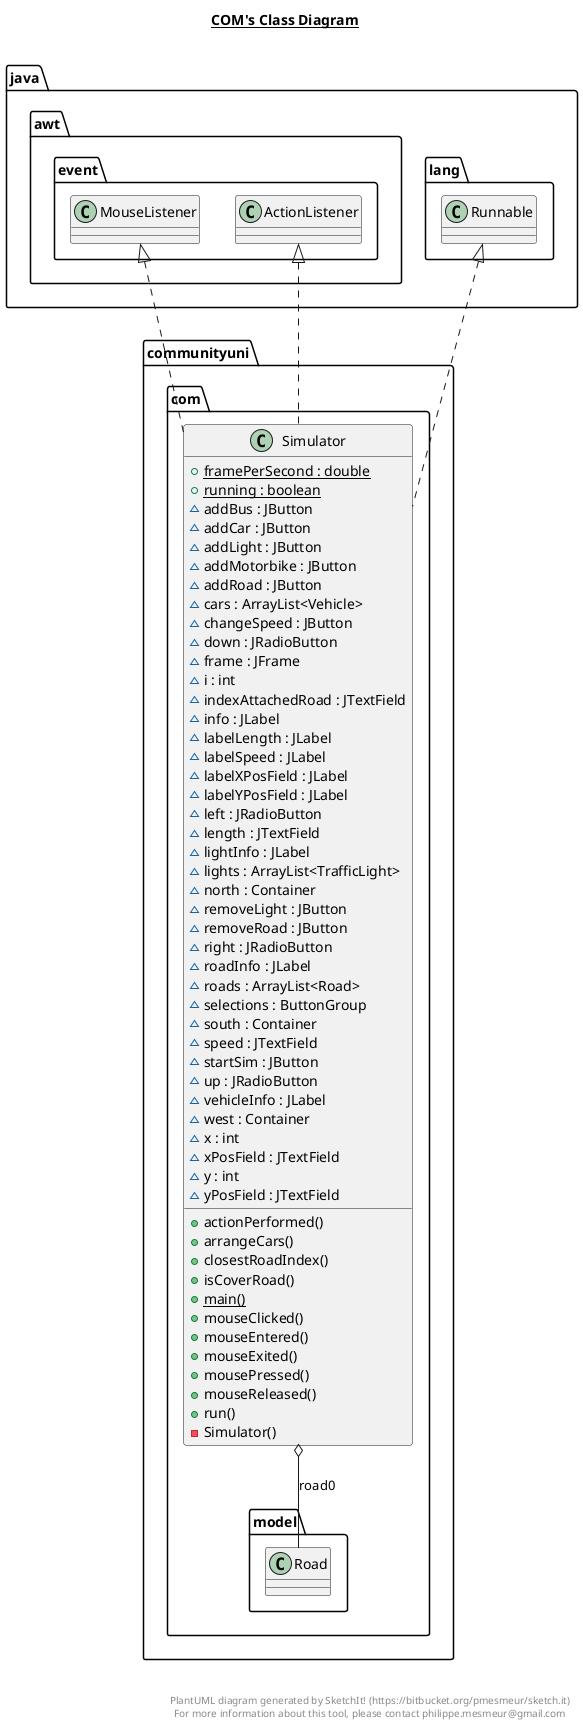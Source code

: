 @startuml

title __COM's Class Diagram__\n

  namespace communityuni.com {
    class communityuni.com.Simulator {
        {static} + framePerSecond : double
        {static} + running : boolean
        ~ addBus : JButton
        ~ addCar : JButton
        ~ addLight : JButton
        ~ addMotorbike : JButton
        ~ addRoad : JButton
        ~ cars : ArrayList<Vehicle>
        ~ changeSpeed : JButton
        ~ down : JRadioButton
        ~ frame : JFrame
        ~ i : int
        ~ indexAttachedRoad : JTextField
        ~ info : JLabel
        ~ labelLength : JLabel
        ~ labelSpeed : JLabel
        ~ labelXPosField : JLabel
        ~ labelYPosField : JLabel
        ~ left : JRadioButton
        ~ length : JTextField
        ~ lightInfo : JLabel
        ~ lights : ArrayList<TrafficLight>
        ~ north : Container
        ~ removeLight : JButton
        ~ removeRoad : JButton
        ~ right : JRadioButton
        ~ roadInfo : JLabel
        ~ roads : ArrayList<Road>
        ~ selections : ButtonGroup
        ~ south : Container
        ~ speed : JTextField
        ~ startSim : JButton
        ~ up : JRadioButton
        ~ vehicleInfo : JLabel
        ~ west : Container
        ~ x : int
        ~ xPosField : JTextField
        ~ y : int
        ~ yPosField : JTextField
        + actionPerformed()
        + arrangeCars()
        + closestRoadIndex()
        + isCoverRoad()
        {static} + main()
        + mouseClicked()
        + mouseEntered()
        + mouseExited()
        + mousePressed()
        + mouseReleased()
        + run()
        - Simulator()
    }
  }
  

  communityuni.com.Simulator .up.|> java.awt.event.ActionListener
  communityuni.com.Simulator .up.|> java.awt.event.MouseListener
  communityuni.com.Simulator .up.|> java.lang.Runnable
  communityuni.com.Simulator o-- communityuni.com.model.Road : road0


right footer


PlantUML diagram generated by SketchIt! (https://bitbucket.org/pmesmeur/sketch.it)
For more information about this tool, please contact philippe.mesmeur@gmail.com
endfooter

@enduml
